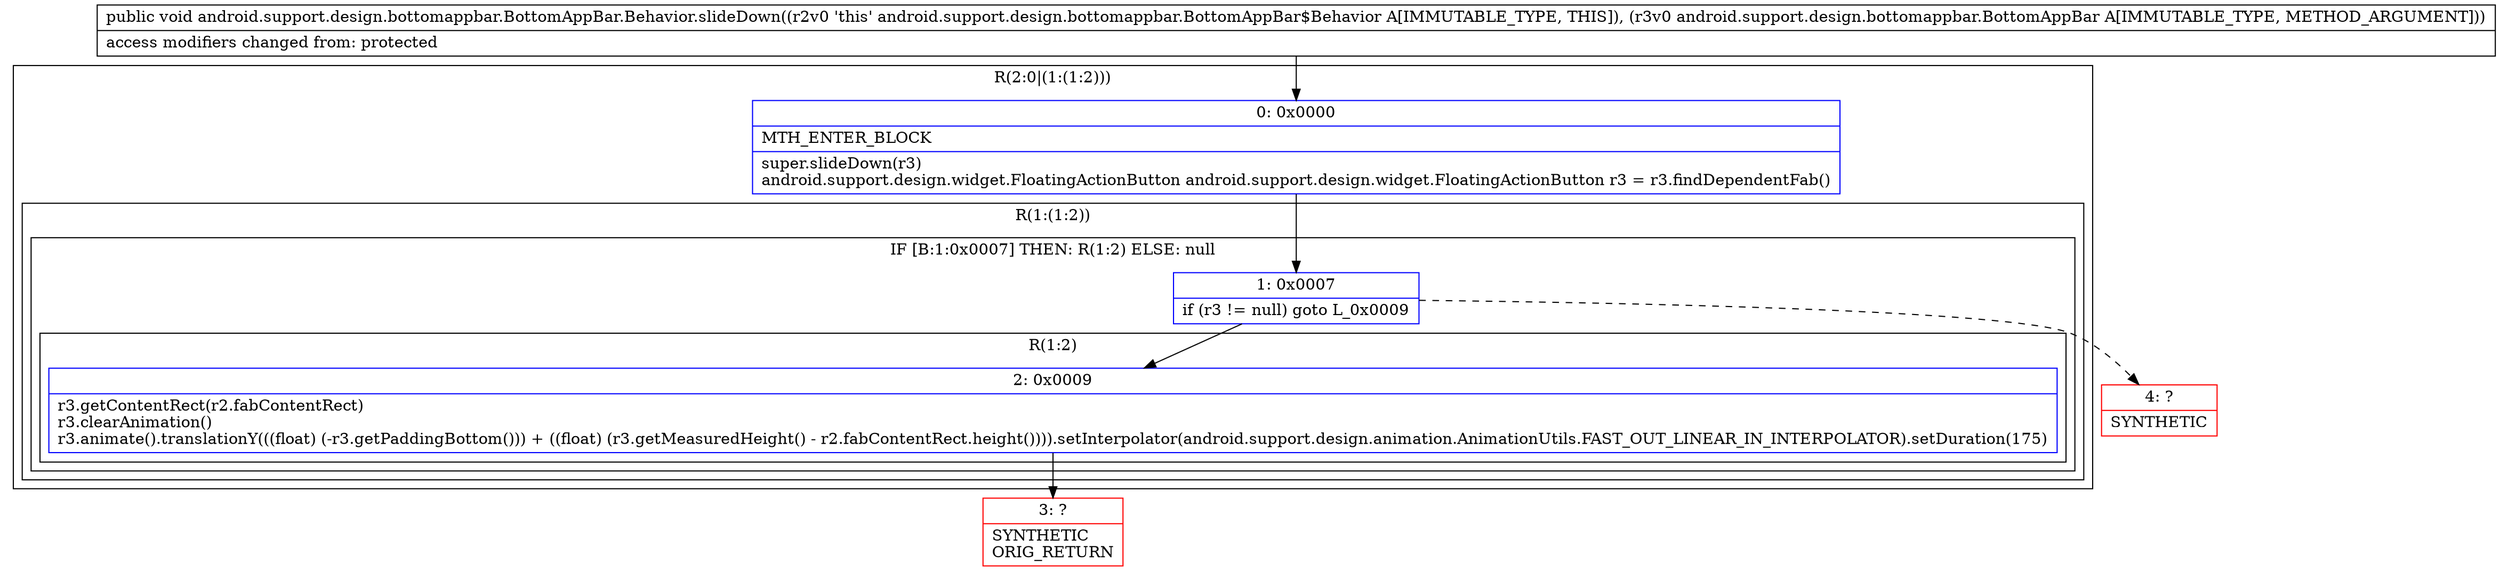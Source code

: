 digraph "CFG forandroid.support.design.bottomappbar.BottomAppBar.Behavior.slideDown(Landroid\/support\/design\/bottomappbar\/BottomAppBar;)V" {
subgraph cluster_Region_2109823757 {
label = "R(2:0|(1:(1:2)))";
node [shape=record,color=blue];
Node_0 [shape=record,label="{0\:\ 0x0000|MTH_ENTER_BLOCK\l|super.slideDown(r3)\landroid.support.design.widget.FloatingActionButton android.support.design.widget.FloatingActionButton r3 = r3.findDependentFab()\l}"];
subgraph cluster_Region_1658504398 {
label = "R(1:(1:2))";
node [shape=record,color=blue];
subgraph cluster_IfRegion_75782577 {
label = "IF [B:1:0x0007] THEN: R(1:2) ELSE: null";
node [shape=record,color=blue];
Node_1 [shape=record,label="{1\:\ 0x0007|if (r3 != null) goto L_0x0009\l}"];
subgraph cluster_Region_258597114 {
label = "R(1:2)";
node [shape=record,color=blue];
Node_2 [shape=record,label="{2\:\ 0x0009|r3.getContentRect(r2.fabContentRect)\lr3.clearAnimation()\lr3.animate().translationY(((float) (\-r3.getPaddingBottom())) + ((float) (r3.getMeasuredHeight() \- r2.fabContentRect.height()))).setInterpolator(android.support.design.animation.AnimationUtils.FAST_OUT_LINEAR_IN_INTERPOLATOR).setDuration(175)\l}"];
}
}
}
}
Node_3 [shape=record,color=red,label="{3\:\ ?|SYNTHETIC\lORIG_RETURN\l}"];
Node_4 [shape=record,color=red,label="{4\:\ ?|SYNTHETIC\l}"];
MethodNode[shape=record,label="{public void android.support.design.bottomappbar.BottomAppBar.Behavior.slideDown((r2v0 'this' android.support.design.bottomappbar.BottomAppBar$Behavior A[IMMUTABLE_TYPE, THIS]), (r3v0 android.support.design.bottomappbar.BottomAppBar A[IMMUTABLE_TYPE, METHOD_ARGUMENT]))  | access modifiers changed from: protected\l}"];
MethodNode -> Node_0;
Node_0 -> Node_1;
Node_1 -> Node_2;
Node_1 -> Node_4[style=dashed];
Node_2 -> Node_3;
}

